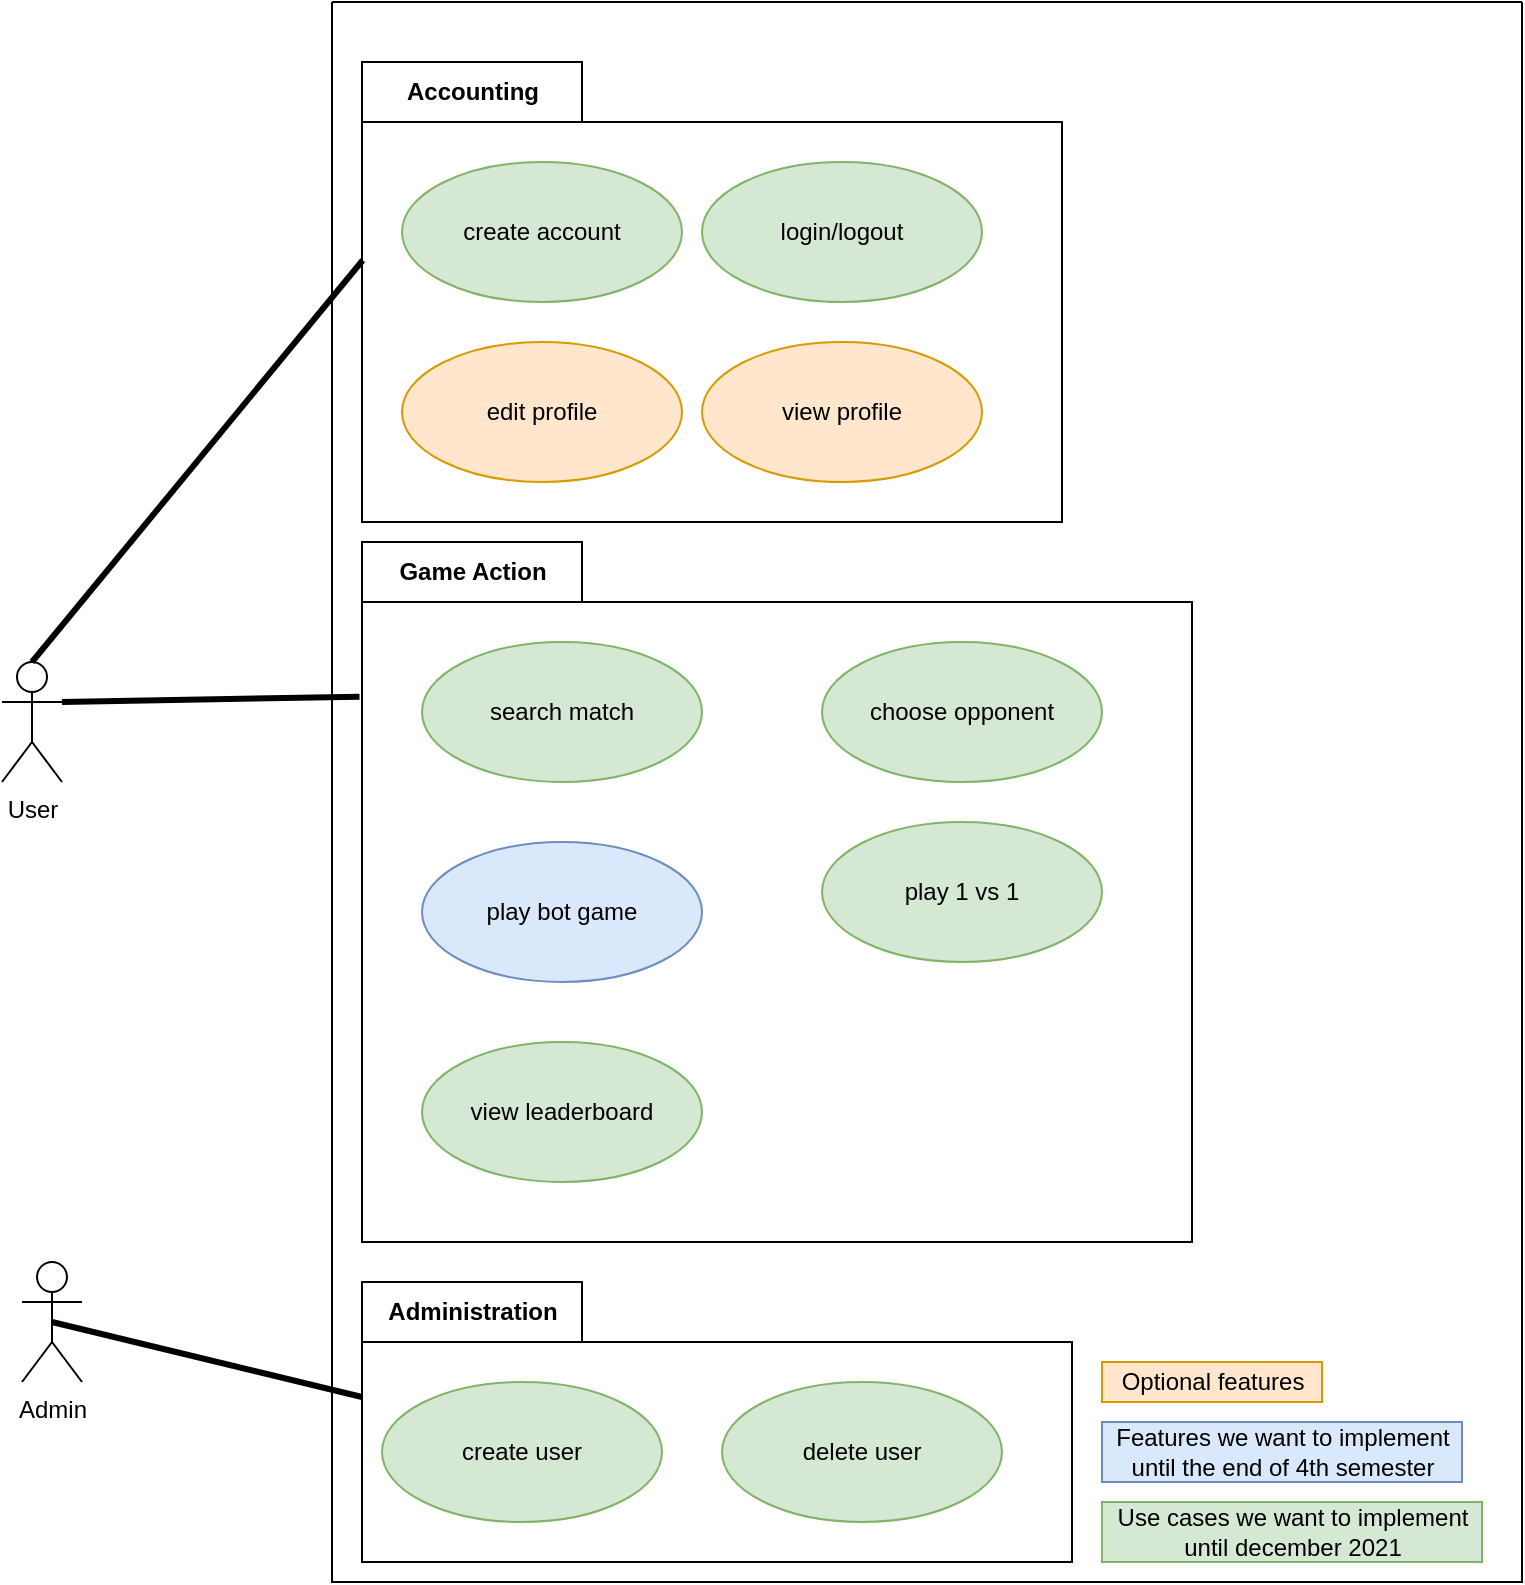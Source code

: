 <mxfile version="15.5.7" type="github">
  <diagram id="IY7DE-ovWNIMSHRuSM3O" name="Page-1">
    <mxGraphModel dx="1718" dy="935" grid="1" gridSize="10" guides="1" tooltips="1" connect="1" arrows="1" fold="1" page="1" pageScale="1" pageWidth="850" pageHeight="1100" math="0" shadow="0">
      <root>
        <mxCell id="0" />
        <mxCell id="1" parent="0" />
        <mxCell id="F1kY69p2ulMfDkaZnC9w-1" value="" style="swimlane;startSize=0;" vertex="1" parent="1">
          <mxGeometry x="185" y="280" width="595" height="790" as="geometry" />
        </mxCell>
        <mxCell id="F1kY69p2ulMfDkaZnC9w-17" value="Administration" style="shape=folder;fontStyle=1;tabWidth=110;tabHeight=30;tabPosition=left;html=1;boundedLbl=1;labelInHeader=1;container=1;collapsible=0;recursiveResize=0;" vertex="1" parent="F1kY69p2ulMfDkaZnC9w-1">
          <mxGeometry x="15" y="640" width="355" height="140" as="geometry" />
        </mxCell>
        <mxCell id="F1kY69p2ulMfDkaZnC9w-19" value="create user" style="ellipse;whiteSpace=wrap;html=1;fillColor=#d5e8d4;strokeColor=#82b366;" vertex="1" parent="F1kY69p2ulMfDkaZnC9w-17">
          <mxGeometry x="10" y="50" width="140" height="70" as="geometry" />
        </mxCell>
        <mxCell id="F1kY69p2ulMfDkaZnC9w-20" value="delete user" style="ellipse;whiteSpace=wrap;html=1;fillColor=#d5e8d4;strokeColor=#82b366;" vertex="1" parent="F1kY69p2ulMfDkaZnC9w-17">
          <mxGeometry x="180" y="50" width="140" height="70" as="geometry" />
        </mxCell>
        <mxCell id="F1kY69p2ulMfDkaZnC9w-8" value="Accounting" style="shape=folder;fontStyle=1;tabWidth=110;tabHeight=30;tabPosition=left;html=1;boundedLbl=1;labelInHeader=1;container=1;collapsible=0;recursiveResize=0;" vertex="1" parent="F1kY69p2ulMfDkaZnC9w-1">
          <mxGeometry x="15" y="30" width="350" height="230" as="geometry" />
        </mxCell>
        <mxCell id="F1kY69p2ulMfDkaZnC9w-7" value="create account" style="ellipse;whiteSpace=wrap;html=1;fillColor=#d5e8d4;strokeColor=#82b366;" vertex="1" parent="F1kY69p2ulMfDkaZnC9w-8">
          <mxGeometry x="20" y="50" width="140" height="70" as="geometry" />
        </mxCell>
        <mxCell id="F1kY69p2ulMfDkaZnC9w-12" value="login/logout" style="ellipse;whiteSpace=wrap;html=1;fillColor=#d5e8d4;strokeColor=#82b366;" vertex="1" parent="F1kY69p2ulMfDkaZnC9w-8">
          <mxGeometry x="170" y="50" width="140" height="70" as="geometry" />
        </mxCell>
        <mxCell id="F1kY69p2ulMfDkaZnC9w-23" value="edit profile" style="ellipse;whiteSpace=wrap;html=1;fillColor=#ffe6cc;strokeColor=#d79b00;" vertex="1" parent="F1kY69p2ulMfDkaZnC9w-8">
          <mxGeometry x="20" y="140" width="140" height="70" as="geometry" />
        </mxCell>
        <mxCell id="F1kY69p2ulMfDkaZnC9w-22" value="view profile" style="ellipse;whiteSpace=wrap;html=1;fillColor=#ffe6cc;strokeColor=#d79b00;" vertex="1" parent="F1kY69p2ulMfDkaZnC9w-8">
          <mxGeometry x="170" y="140" width="140" height="70" as="geometry" />
        </mxCell>
        <mxCell id="F1kY69p2ulMfDkaZnC9w-14" value="Game Action" style="shape=folder;fontStyle=1;tabWidth=110;tabHeight=30;tabPosition=left;html=1;boundedLbl=1;labelInHeader=1;container=1;collapsible=0;recursiveResize=0;" vertex="1" parent="F1kY69p2ulMfDkaZnC9w-1">
          <mxGeometry x="15" y="270" width="415" height="350" as="geometry" />
        </mxCell>
        <mxCell id="F1kY69p2ulMfDkaZnC9w-3" value="play bot game" style="ellipse;whiteSpace=wrap;html=1;fillColor=#dae8fc;strokeColor=#6c8ebf;" vertex="1" parent="F1kY69p2ulMfDkaZnC9w-14">
          <mxGeometry x="30" y="150" width="140" height="70" as="geometry" />
        </mxCell>
        <mxCell id="F1kY69p2ulMfDkaZnC9w-16" value="choose opponent" style="ellipse;whiteSpace=wrap;html=1;fillColor=#d5e8d4;strokeColor=#82b366;" vertex="1" parent="F1kY69p2ulMfDkaZnC9w-14">
          <mxGeometry x="230" y="50" width="140" height="70" as="geometry" />
        </mxCell>
        <mxCell id="F1kY69p2ulMfDkaZnC9w-2" value="search match" style="ellipse;whiteSpace=wrap;html=1;fillColor=#d5e8d4;strokeColor=#82b366;" vertex="1" parent="F1kY69p2ulMfDkaZnC9w-14">
          <mxGeometry x="30" y="50" width="140" height="70" as="geometry" />
        </mxCell>
        <mxCell id="F1kY69p2ulMfDkaZnC9w-4" value="play 1 vs 1" style="ellipse;whiteSpace=wrap;html=1;fillColor=#d5e8d4;strokeColor=#82b366;" vertex="1" parent="F1kY69p2ulMfDkaZnC9w-14">
          <mxGeometry x="230" y="140" width="140" height="70" as="geometry" />
        </mxCell>
        <mxCell id="F1kY69p2ulMfDkaZnC9w-21" value="view leaderboard" style="ellipse;whiteSpace=wrap;html=1;fillColor=#d5e8d4;strokeColor=#82b366;" vertex="1" parent="F1kY69p2ulMfDkaZnC9w-14">
          <mxGeometry x="30" y="250" width="140" height="70" as="geometry" />
        </mxCell>
        <mxCell id="F1kY69p2ulMfDkaZnC9w-24" value="Use cases we want to implement&lt;br&gt;until december 2021" style="text;html=1;align=center;verticalAlign=middle;resizable=0;points=[];autosize=1;strokeColor=#82b366;fillColor=#d5e8d4;" vertex="1" parent="F1kY69p2ulMfDkaZnC9w-1">
          <mxGeometry x="385" y="750" width="190" height="30" as="geometry" />
        </mxCell>
        <mxCell id="F1kY69p2ulMfDkaZnC9w-25" value="Optional features" style="text;html=1;align=center;verticalAlign=middle;resizable=0;points=[];autosize=1;strokeColor=#d79b00;fillColor=#ffe6cc;" vertex="1" parent="F1kY69p2ulMfDkaZnC9w-1">
          <mxGeometry x="385" y="680" width="110" height="20" as="geometry" />
        </mxCell>
        <mxCell id="F1kY69p2ulMfDkaZnC9w-31" value="Features we want to implement &lt;br&gt;until the end of 4th semester" style="text;html=1;align=center;verticalAlign=middle;resizable=0;points=[];autosize=1;strokeColor=#6c8ebf;fillColor=#dae8fc;" vertex="1" parent="F1kY69p2ulMfDkaZnC9w-1">
          <mxGeometry x="385" y="710" width="180" height="30" as="geometry" />
        </mxCell>
        <mxCell id="F1kY69p2ulMfDkaZnC9w-28" value="User" style="shape=umlActor;verticalLabelPosition=bottom;verticalAlign=top;html=1;outlineConnect=0;" vertex="1" parent="1">
          <mxGeometry x="20" y="610" width="30" height="60" as="geometry" />
        </mxCell>
        <mxCell id="F1kY69p2ulMfDkaZnC9w-30" value="" style="endArrow=none;startArrow=none;endFill=0;startFill=0;endSize=8;html=1;verticalAlign=bottom;labelBackgroundColor=none;strokeWidth=3;rounded=0;entryX=-0.003;entryY=0.221;entryDx=0;entryDy=0;entryPerimeter=0;exitX=1;exitY=0.333;exitDx=0;exitDy=0;exitPerimeter=0;" edge="1" parent="1" source="F1kY69p2ulMfDkaZnC9w-28" target="F1kY69p2ulMfDkaZnC9w-14">
          <mxGeometry width="160" relative="1" as="geometry">
            <mxPoint x="90" y="650" as="sourcePoint" />
            <mxPoint x="180" y="609.58" as="targetPoint" />
          </mxGeometry>
        </mxCell>
        <mxCell id="F1kY69p2ulMfDkaZnC9w-32" value="" style="endArrow=none;startArrow=none;endFill=0;startFill=0;endSize=8;html=1;verticalAlign=bottom;labelBackgroundColor=none;strokeWidth=3;rounded=0;entryX=0.001;entryY=0.431;entryDx=0;entryDy=0;entryPerimeter=0;exitX=0.5;exitY=0;exitDx=0;exitDy=0;exitPerimeter=0;" edge="1" parent="1" source="F1kY69p2ulMfDkaZnC9w-28" target="F1kY69p2ulMfDkaZnC9w-8">
          <mxGeometry width="160" relative="1" as="geometry">
            <mxPoint x="50" y="560" as="sourcePoint" />
            <mxPoint x="210" y="560" as="targetPoint" />
          </mxGeometry>
        </mxCell>
        <mxCell id="F1kY69p2ulMfDkaZnC9w-33" value="Admin" style="shape=umlActor;verticalLabelPosition=bottom;verticalAlign=top;html=1;" vertex="1" parent="1">
          <mxGeometry x="30" y="910" width="30" height="60" as="geometry" />
        </mxCell>
        <mxCell id="F1kY69p2ulMfDkaZnC9w-35" value="" style="endArrow=none;startArrow=none;endFill=0;startFill=0;endSize=8;html=1;verticalAlign=bottom;labelBackgroundColor=none;strokeWidth=3;rounded=0;entryX=0;entryY=0;entryDx=0;entryDy=57.5;entryPerimeter=0;exitX=0.5;exitY=0.5;exitDx=0;exitDy=0;exitPerimeter=0;" edge="1" parent="1" source="F1kY69p2ulMfDkaZnC9w-33" target="F1kY69p2ulMfDkaZnC9w-17">
          <mxGeometry width="160" relative="1" as="geometry">
            <mxPoint x="40" y="950" as="sourcePoint" />
            <mxPoint x="200" y="950" as="targetPoint" />
          </mxGeometry>
        </mxCell>
      </root>
    </mxGraphModel>
  </diagram>
</mxfile>
